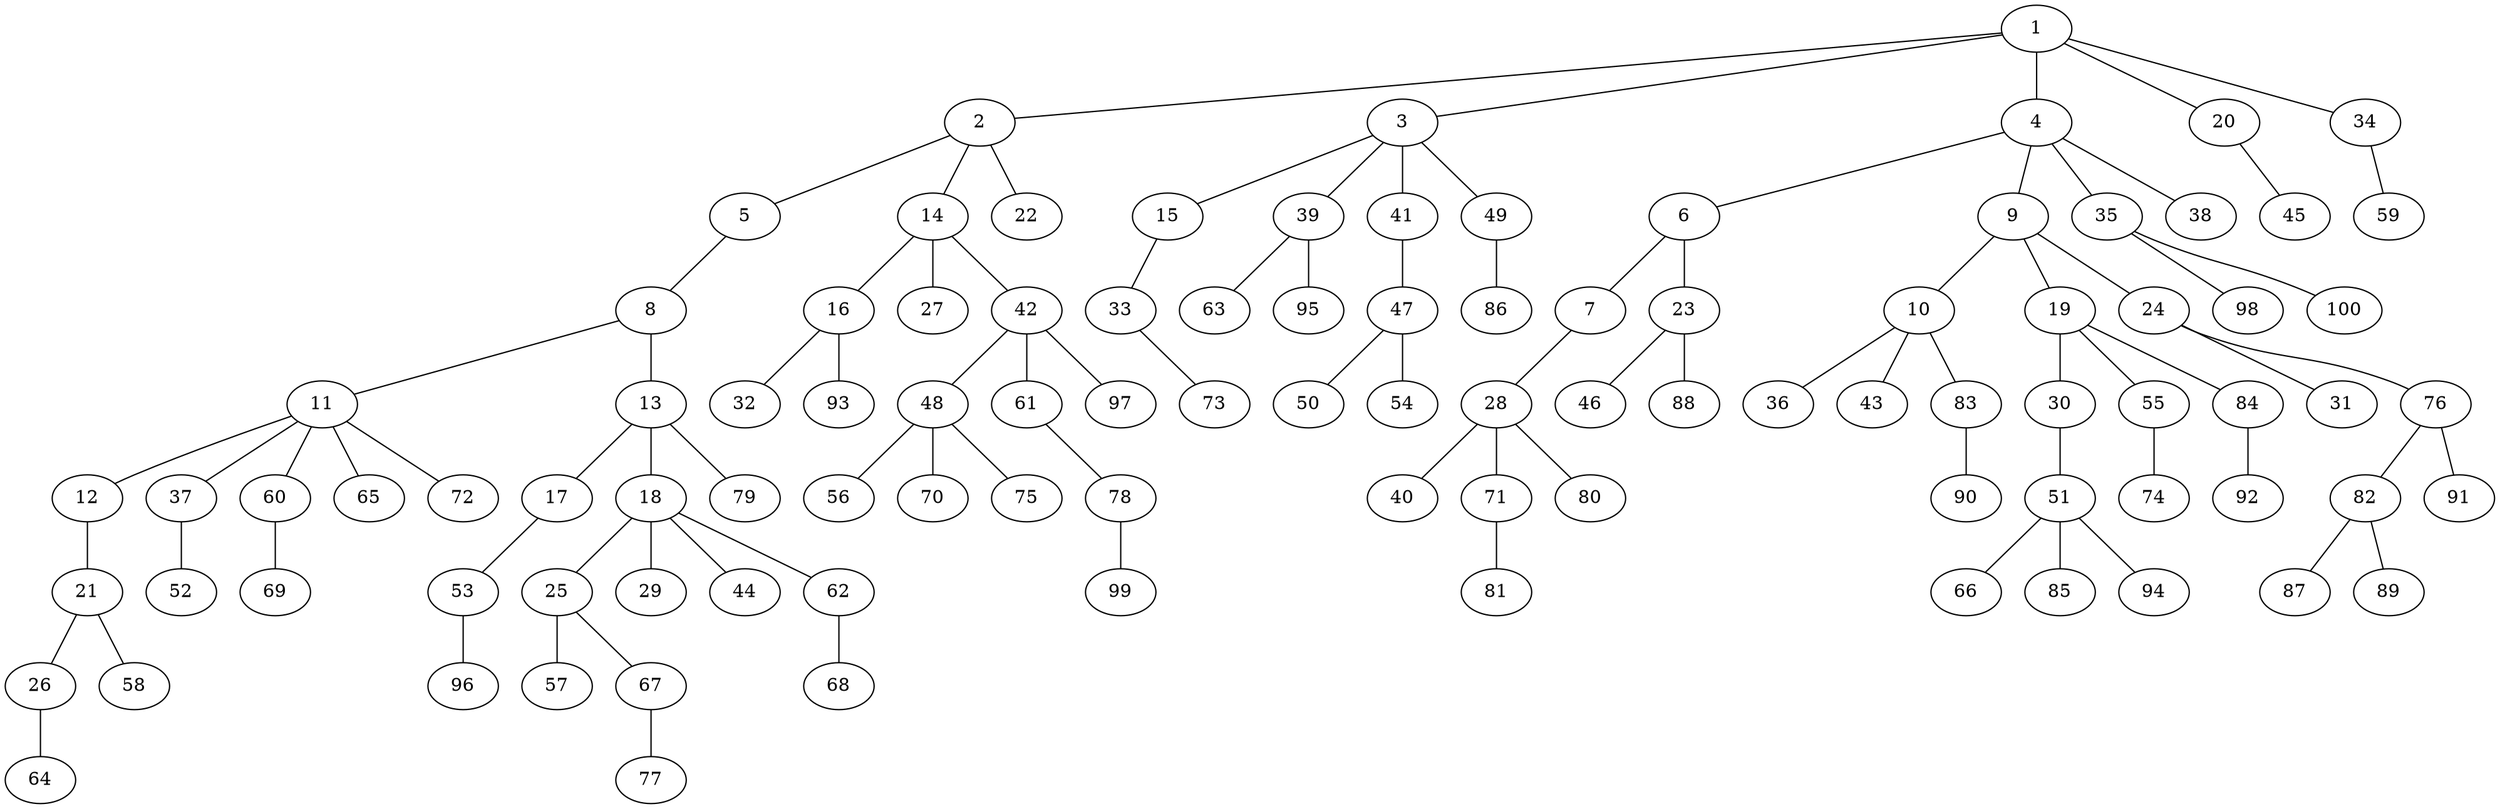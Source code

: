 graph graphname {1--2
1--3
1--4
1--20
1--34
2--5
2--14
2--22
3--15
3--39
3--41
3--49
4--6
4--9
4--35
4--38
5--8
6--7
6--23
7--28
8--11
8--13
9--10
9--19
9--24
10--36
10--43
10--83
11--12
11--37
11--60
11--65
11--72
12--21
13--17
13--18
13--79
14--16
14--27
14--42
15--33
16--32
16--93
17--53
18--25
18--29
18--44
18--62
19--30
19--55
19--84
20--45
21--26
21--58
23--46
23--88
24--31
24--76
25--57
25--67
26--64
28--40
28--71
28--80
30--51
33--73
34--59
35--98
35--100
37--52
39--63
39--95
41--47
42--48
42--61
42--97
47--50
47--54
48--56
48--70
48--75
49--86
51--66
51--85
51--94
53--96
55--74
60--69
61--78
62--68
67--77
71--81
76--82
76--91
78--99
82--87
82--89
83--90
84--92
}